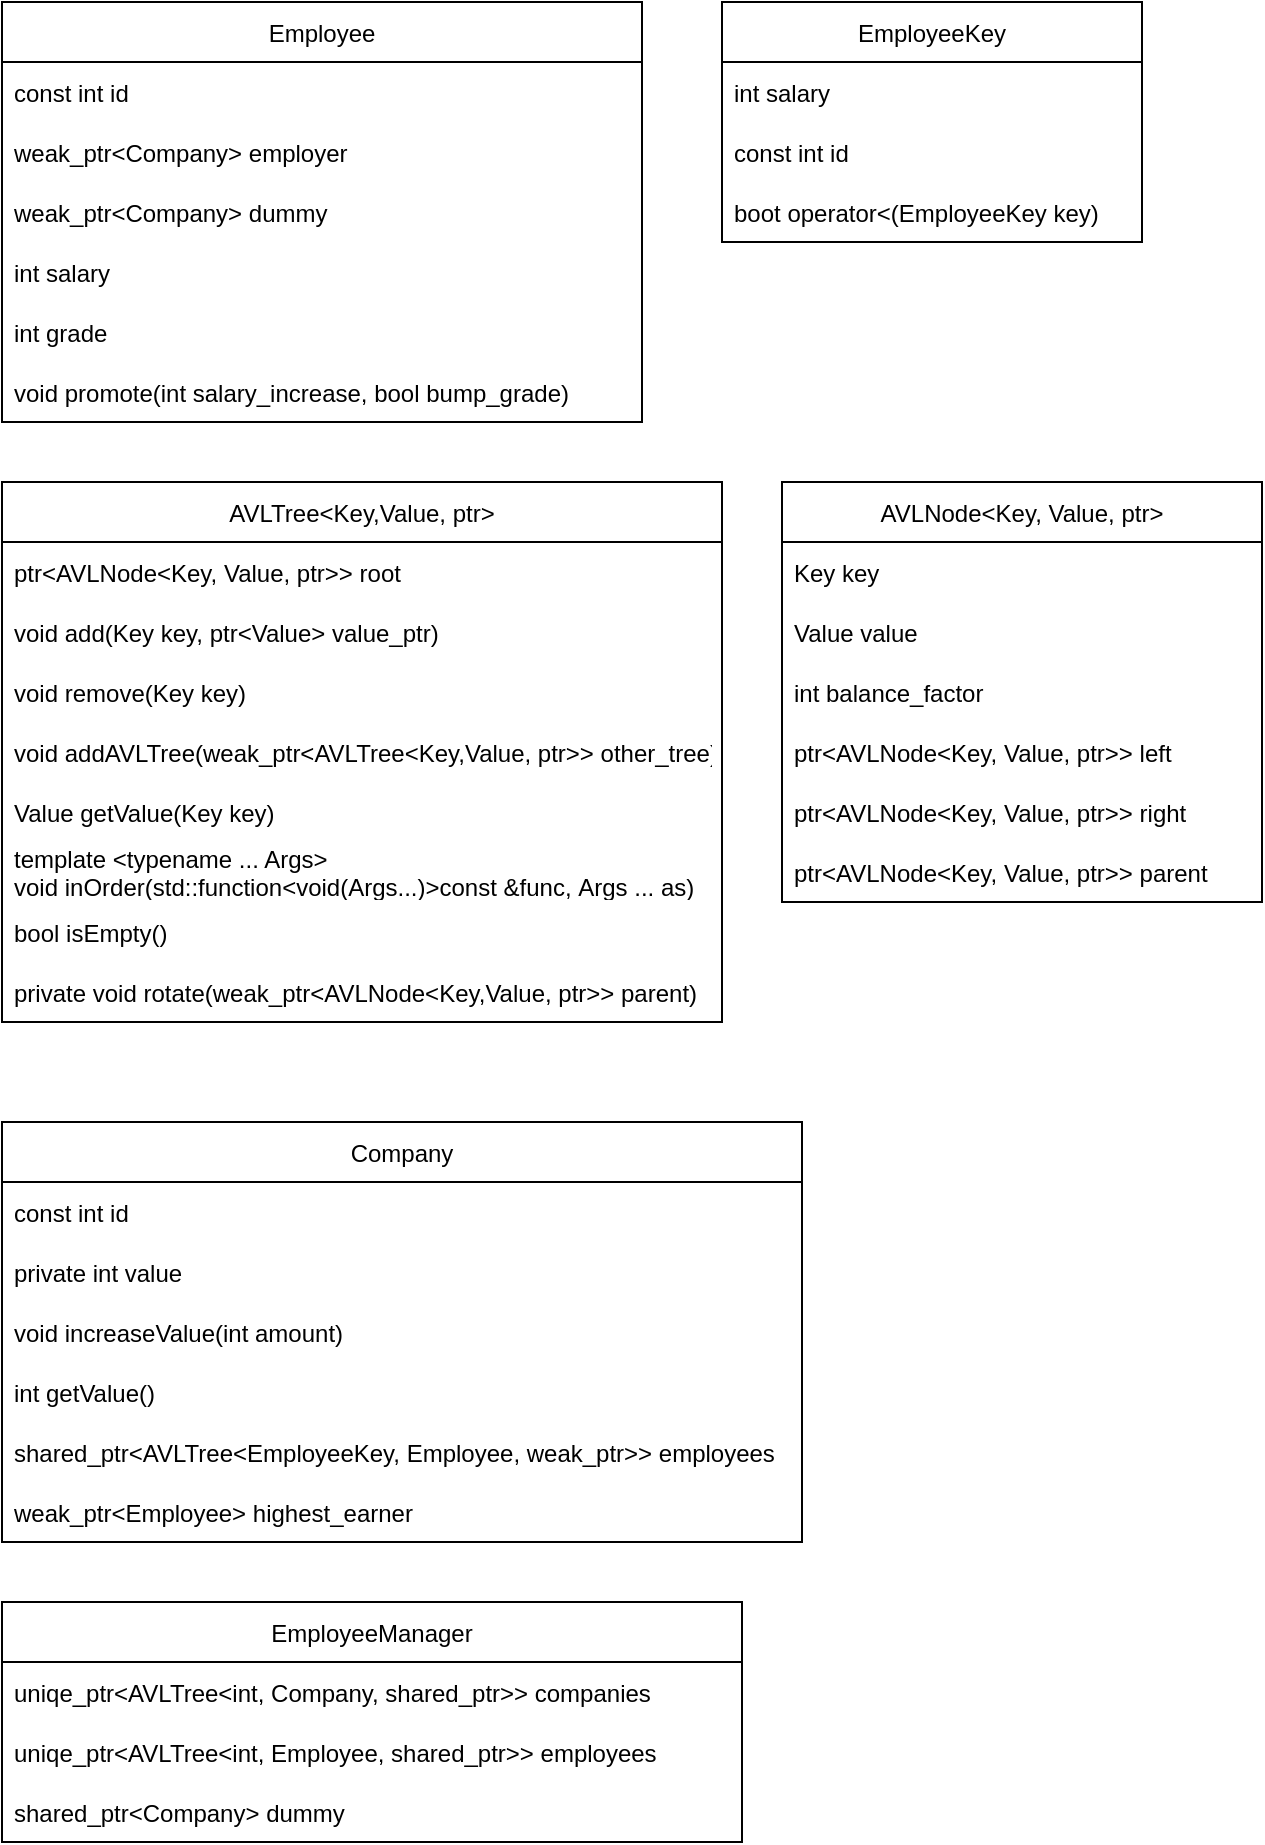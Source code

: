 <mxfile version="17.4.6" type="device"><diagram id="6FkEnTchNGpPIgg0y0L7" name="Page-1"><mxGraphModel dx="981" dy="576" grid="1" gridSize="10" guides="1" tooltips="1" connect="1" arrows="1" fold="1" page="1" pageScale="1" pageWidth="850" pageHeight="1100" math="0" shadow="0"><root><mxCell id="0"/><mxCell id="1" parent="0"/><mxCell id="yOsI8m10Czzsics0cBX6-1" value="Company" style="swimlane;fontStyle=0;childLayout=stackLayout;horizontal=1;startSize=30;horizontalStack=0;resizeParent=1;resizeParentMax=0;resizeLast=0;collapsible=1;marginBottom=0;" vertex="1" parent="1"><mxGeometry y="600" width="400" height="210" as="geometry"/></mxCell><mxCell id="yOsI8m10Czzsics0cBX6-2" value="const int id" style="text;strokeColor=none;fillColor=none;align=left;verticalAlign=middle;spacingLeft=4;spacingRight=4;overflow=hidden;points=[[0,0.5],[1,0.5]];portConstraint=eastwest;rotatable=0;" vertex="1" parent="yOsI8m10Czzsics0cBX6-1"><mxGeometry y="30" width="400" height="30" as="geometry"/></mxCell><mxCell id="yOsI8m10Czzsics0cBX6-3" value="private int value" style="text;strokeColor=none;fillColor=none;align=left;verticalAlign=middle;spacingLeft=4;spacingRight=4;overflow=hidden;points=[[0,0.5],[1,0.5]];portConstraint=eastwest;rotatable=0;" vertex="1" parent="yOsI8m10Czzsics0cBX6-1"><mxGeometry y="60" width="400" height="30" as="geometry"/></mxCell><mxCell id="yOsI8m10Czzsics0cBX6-47" value="void increaseValue(int amount)" style="text;strokeColor=none;fillColor=none;align=left;verticalAlign=middle;spacingLeft=4;spacingRight=4;overflow=hidden;points=[[0,0.5],[1,0.5]];portConstraint=eastwest;rotatable=0;" vertex="1" parent="yOsI8m10Czzsics0cBX6-1"><mxGeometry y="90" width="400" height="30" as="geometry"/></mxCell><mxCell id="yOsI8m10Czzsics0cBX6-46" value="int getValue()" style="text;strokeColor=none;fillColor=none;align=left;verticalAlign=middle;spacingLeft=4;spacingRight=4;overflow=hidden;points=[[0,0.5],[1,0.5]];portConstraint=eastwest;rotatable=0;" vertex="1" parent="yOsI8m10Czzsics0cBX6-1"><mxGeometry y="120" width="400" height="30" as="geometry"/></mxCell><mxCell id="yOsI8m10Czzsics0cBX6-4" value="shared_ptr&lt;AVLTree&lt;EmployeeKey, Employee, weak_ptr&gt;&gt; employees" style="text;strokeColor=none;fillColor=none;align=left;verticalAlign=middle;spacingLeft=4;spacingRight=4;overflow=hidden;points=[[0,0.5],[1,0.5]];portConstraint=eastwest;rotatable=0;" vertex="1" parent="yOsI8m10Czzsics0cBX6-1"><mxGeometry y="150" width="400" height="30" as="geometry"/></mxCell><mxCell id="yOsI8m10Czzsics0cBX6-5" value="weak_ptr&lt;Employee&gt; highest_earner" style="text;strokeColor=none;fillColor=none;align=left;verticalAlign=middle;spacingLeft=4;spacingRight=4;overflow=hidden;points=[[0,0.5],[1,0.5]];portConstraint=eastwest;rotatable=0;" vertex="1" parent="yOsI8m10Czzsics0cBX6-1"><mxGeometry y="180" width="400" height="30" as="geometry"/></mxCell><mxCell id="yOsI8m10Czzsics0cBX6-7" value="Employee" style="swimlane;fontStyle=0;childLayout=stackLayout;horizontal=1;startSize=30;horizontalStack=0;resizeParent=1;resizeParentMax=0;resizeLast=0;collapsible=1;marginBottom=0;" vertex="1" parent="1"><mxGeometry y="40" width="320" height="210" as="geometry"/></mxCell><mxCell id="yOsI8m10Czzsics0cBX6-8" value="const int id" style="text;strokeColor=none;fillColor=none;align=left;verticalAlign=middle;spacingLeft=4;spacingRight=4;overflow=hidden;points=[[0,0.5],[1,0.5]];portConstraint=eastwest;rotatable=0;" vertex="1" parent="yOsI8m10Czzsics0cBX6-7"><mxGeometry y="30" width="320" height="30" as="geometry"/></mxCell><mxCell id="yOsI8m10Czzsics0cBX6-9" value="weak_ptr&lt;Company&gt; employer" style="text;strokeColor=none;fillColor=none;align=left;verticalAlign=middle;spacingLeft=4;spacingRight=4;overflow=hidden;points=[[0,0.5],[1,0.5]];portConstraint=eastwest;rotatable=0;" vertex="1" parent="yOsI8m10Czzsics0cBX6-7"><mxGeometry y="60" width="320" height="30" as="geometry"/></mxCell><mxCell id="yOsI8m10Czzsics0cBX6-36" value="weak_ptr&lt;Company&gt; dummy" style="text;strokeColor=none;fillColor=none;align=left;verticalAlign=middle;spacingLeft=4;spacingRight=4;overflow=hidden;points=[[0,0.5],[1,0.5]];portConstraint=eastwest;rotatable=0;" vertex="1" parent="yOsI8m10Czzsics0cBX6-7"><mxGeometry y="90" width="320" height="30" as="geometry"/></mxCell><mxCell id="yOsI8m10Czzsics0cBX6-10" value="int salary" style="text;strokeColor=none;fillColor=none;align=left;verticalAlign=middle;spacingLeft=4;spacingRight=4;overflow=hidden;points=[[0,0.5],[1,0.5]];portConstraint=eastwest;rotatable=0;" vertex="1" parent="yOsI8m10Czzsics0cBX6-7"><mxGeometry y="120" width="320" height="30" as="geometry"/></mxCell><mxCell id="yOsI8m10Czzsics0cBX6-11" value="int grade" style="text;strokeColor=none;fillColor=none;align=left;verticalAlign=middle;spacingLeft=4;spacingRight=4;overflow=hidden;points=[[0,0.5],[1,0.5]];portConstraint=eastwest;rotatable=0;" vertex="1" parent="yOsI8m10Czzsics0cBX6-7"><mxGeometry y="150" width="320" height="30" as="geometry"/></mxCell><mxCell id="yOsI8m10Czzsics0cBX6-48" value="void promote(int salary_increase, bool bump_grade)" style="text;strokeColor=none;fillColor=none;align=left;verticalAlign=middle;spacingLeft=4;spacingRight=4;overflow=hidden;points=[[0,0.5],[1,0.5]];portConstraint=eastwest;rotatable=0;" vertex="1" parent="yOsI8m10Czzsics0cBX6-7"><mxGeometry y="180" width="320" height="30" as="geometry"/></mxCell><mxCell id="yOsI8m10Czzsics0cBX6-17" value="EmployeeKey" style="swimlane;fontStyle=0;childLayout=stackLayout;horizontal=1;startSize=30;horizontalStack=0;resizeParent=1;resizeParentMax=0;resizeLast=0;collapsible=1;marginBottom=0;" vertex="1" parent="1"><mxGeometry x="360" y="40" width="210" height="120" as="geometry"/></mxCell><mxCell id="yOsI8m10Czzsics0cBX6-18" value="int salary" style="text;strokeColor=none;fillColor=none;align=left;verticalAlign=middle;spacingLeft=4;spacingRight=4;overflow=hidden;points=[[0,0.5],[1,0.5]];portConstraint=eastwest;rotatable=0;" vertex="1" parent="yOsI8m10Czzsics0cBX6-17"><mxGeometry y="30" width="210" height="30" as="geometry"/></mxCell><mxCell id="yOsI8m10Czzsics0cBX6-19" value="const int id" style="text;strokeColor=none;fillColor=none;align=left;verticalAlign=middle;spacingLeft=4;spacingRight=4;overflow=hidden;points=[[0,0.5],[1,0.5]];portConstraint=eastwest;rotatable=0;" vertex="1" parent="yOsI8m10Czzsics0cBX6-17"><mxGeometry y="60" width="210" height="30" as="geometry"/></mxCell><mxCell id="yOsI8m10Czzsics0cBX6-49" value="boot operator&lt;(EmployeeKey key)" style="text;strokeColor=none;fillColor=none;align=left;verticalAlign=middle;spacingLeft=4;spacingRight=4;overflow=hidden;points=[[0,0.5],[1,0.5]];portConstraint=eastwest;rotatable=0;" vertex="1" parent="yOsI8m10Czzsics0cBX6-17"><mxGeometry y="90" width="210" height="30" as="geometry"/></mxCell><mxCell id="yOsI8m10Czzsics0cBX6-21" value="EmployeeManager" style="swimlane;fontStyle=0;childLayout=stackLayout;horizontal=1;startSize=30;horizontalStack=0;resizeParent=1;resizeParentMax=0;resizeLast=0;collapsible=1;marginBottom=0;" vertex="1" parent="1"><mxGeometry y="840" width="370" height="120" as="geometry"/></mxCell><mxCell id="yOsI8m10Czzsics0cBX6-22" value="uniqe_ptr&lt;AVLTree&lt;int, Company, shared_ptr&gt;&gt; companies" style="text;strokeColor=none;fillColor=none;align=left;verticalAlign=middle;spacingLeft=4;spacingRight=4;overflow=hidden;points=[[0,0.5],[1,0.5]];portConstraint=eastwest;rotatable=0;" vertex="1" parent="yOsI8m10Czzsics0cBX6-21"><mxGeometry y="30" width="370" height="30" as="geometry"/></mxCell><mxCell id="yOsI8m10Czzsics0cBX6-23" value="uniqe_ptr&lt;AVLTree&lt;int, Employee, shared_ptr&gt;&gt; employees" style="text;strokeColor=none;fillColor=none;align=left;verticalAlign=middle;spacingLeft=4;spacingRight=4;overflow=hidden;points=[[0,0.5],[1,0.5]];portConstraint=eastwest;rotatable=0;" vertex="1" parent="yOsI8m10Czzsics0cBX6-21"><mxGeometry y="60" width="370" height="30" as="geometry"/></mxCell><mxCell id="yOsI8m10Czzsics0cBX6-25" value="shared_ptr&lt;Company&gt; dummy" style="text;strokeColor=none;fillColor=none;align=left;verticalAlign=middle;spacingLeft=4;spacingRight=4;overflow=hidden;points=[[0,0.5],[1,0.5]];portConstraint=eastwest;rotatable=0;" vertex="1" parent="yOsI8m10Czzsics0cBX6-21"><mxGeometry y="90" width="370" height="30" as="geometry"/></mxCell><mxCell id="yOsI8m10Czzsics0cBX6-26" value="AVLTree&lt;Key,Value, ptr&gt;" style="swimlane;fontStyle=0;childLayout=stackLayout;horizontal=1;startSize=30;horizontalStack=0;resizeParent=1;resizeParentMax=0;resizeLast=0;collapsible=1;marginBottom=0;" vertex="1" parent="1"><mxGeometry y="280" width="360" height="270" as="geometry"/></mxCell><mxCell id="yOsI8m10Czzsics0cBX6-27" value="ptr&lt;AVLNode&lt;Key, Value, ptr&gt;&gt; root" style="text;strokeColor=none;fillColor=none;align=left;verticalAlign=middle;spacingLeft=4;spacingRight=4;overflow=hidden;points=[[0,0.5],[1,0.5]];portConstraint=eastwest;rotatable=0;" vertex="1" parent="yOsI8m10Czzsics0cBX6-26"><mxGeometry y="30" width="360" height="30" as="geometry"/></mxCell><mxCell id="yOsI8m10Czzsics0cBX6-40" value="void add(Key key, ptr&lt;Value&gt; value_ptr)" style="text;strokeColor=none;fillColor=none;align=left;verticalAlign=middle;spacingLeft=4;spacingRight=4;overflow=hidden;points=[[0,0.5],[1,0.5]];portConstraint=eastwest;rotatable=0;" vertex="1" parent="yOsI8m10Czzsics0cBX6-26"><mxGeometry y="60" width="360" height="30" as="geometry"/></mxCell><mxCell id="yOsI8m10Czzsics0cBX6-41" value="void remove(Key key)" style="text;strokeColor=none;fillColor=none;align=left;verticalAlign=middle;spacingLeft=4;spacingRight=4;overflow=hidden;points=[[0,0.5],[1,0.5]];portConstraint=eastwest;rotatable=0;" vertex="1" parent="yOsI8m10Czzsics0cBX6-26"><mxGeometry y="90" width="360" height="30" as="geometry"/></mxCell><mxCell id="yOsI8m10Czzsics0cBX6-43" value="void addAVLTree(weak_ptr&lt;AVLTree&lt;Key,Value, ptr&gt;&gt; other_tree)" style="text;strokeColor=none;fillColor=none;align=left;verticalAlign=middle;spacingLeft=4;spacingRight=4;overflow=hidden;points=[[0,0.5],[1,0.5]];portConstraint=eastwest;rotatable=0;" vertex="1" parent="yOsI8m10Czzsics0cBX6-26"><mxGeometry y="120" width="360" height="30" as="geometry"/></mxCell><mxCell id="yOsI8m10Czzsics0cBX6-45" value="Value getValue(Key key)" style="text;strokeColor=none;fillColor=none;align=left;verticalAlign=middle;spacingLeft=4;spacingRight=4;overflow=hidden;points=[[0,0.5],[1,0.5]];portConstraint=eastwest;rotatable=0;" vertex="1" parent="yOsI8m10Czzsics0cBX6-26"><mxGeometry y="150" width="360" height="30" as="geometry"/></mxCell><mxCell id="yOsI8m10Czzsics0cBX6-44" value="template &lt;typename ... Args&gt;&#10;void inOrder(std::function&lt;void(Args...)&gt;const &amp;func, Args ... as)" style="text;strokeColor=none;fillColor=none;align=left;verticalAlign=middle;spacingLeft=4;spacingRight=4;overflow=hidden;points=[[0,0.5],[1,0.5]];portConstraint=eastwest;rotatable=0;" vertex="1" parent="yOsI8m10Czzsics0cBX6-26"><mxGeometry y="180" width="360" height="30" as="geometry"/></mxCell><mxCell id="yOsI8m10Czzsics0cBX6-42" value="bool isEmpty()" style="text;strokeColor=none;fillColor=none;align=left;verticalAlign=middle;spacingLeft=4;spacingRight=4;overflow=hidden;points=[[0,0.5],[1,0.5]];portConstraint=eastwest;rotatable=0;" vertex="1" parent="yOsI8m10Czzsics0cBX6-26"><mxGeometry y="210" width="360" height="30" as="geometry"/></mxCell><mxCell id="yOsI8m10Czzsics0cBX6-38" value="private void rotate(weak_ptr&lt;AVLNode&lt;Key,Value, ptr&gt;&gt; parent)" style="text;strokeColor=none;fillColor=none;align=left;verticalAlign=middle;spacingLeft=4;spacingRight=4;overflow=hidden;points=[[0,0.5],[1,0.5]];portConstraint=eastwest;rotatable=0;" vertex="1" parent="yOsI8m10Czzsics0cBX6-26"><mxGeometry y="240" width="360" height="30" as="geometry"/></mxCell><mxCell id="yOsI8m10Czzsics0cBX6-30" value="AVLNode&lt;Key, Value, ptr&gt;" style="swimlane;fontStyle=0;childLayout=stackLayout;horizontal=1;startSize=30;horizontalStack=0;resizeParent=1;resizeParentMax=0;resizeLast=0;collapsible=1;marginBottom=0;" vertex="1" parent="1"><mxGeometry x="390" y="280" width="240" height="210" as="geometry"/></mxCell><mxCell id="yOsI8m10Czzsics0cBX6-31" value="Key key" style="text;strokeColor=none;fillColor=none;align=left;verticalAlign=middle;spacingLeft=4;spacingRight=4;overflow=hidden;points=[[0,0.5],[1,0.5]];portConstraint=eastwest;rotatable=0;" vertex="1" parent="yOsI8m10Czzsics0cBX6-30"><mxGeometry y="30" width="240" height="30" as="geometry"/></mxCell><mxCell id="yOsI8m10Czzsics0cBX6-32" value="Value value" style="text;strokeColor=none;fillColor=none;align=left;verticalAlign=middle;spacingLeft=4;spacingRight=4;overflow=hidden;points=[[0,0.5],[1,0.5]];portConstraint=eastwest;rotatable=0;" vertex="1" parent="yOsI8m10Czzsics0cBX6-30"><mxGeometry y="60" width="240" height="30" as="geometry"/></mxCell><mxCell id="yOsI8m10Czzsics0cBX6-39" value="int balance_factor" style="text;strokeColor=none;fillColor=none;align=left;verticalAlign=middle;spacingLeft=4;spacingRight=4;overflow=hidden;points=[[0,0.5],[1,0.5]];portConstraint=eastwest;rotatable=0;" vertex="1" parent="yOsI8m10Czzsics0cBX6-30"><mxGeometry y="90" width="240" height="30" as="geometry"/></mxCell><mxCell id="yOsI8m10Czzsics0cBX6-33" value="ptr&lt;AVLNode&lt;Key, Value, ptr&gt;&gt; left" style="text;strokeColor=none;fillColor=none;align=left;verticalAlign=middle;spacingLeft=4;spacingRight=4;overflow=hidden;points=[[0,0.5],[1,0.5]];portConstraint=eastwest;rotatable=0;" vertex="1" parent="yOsI8m10Czzsics0cBX6-30"><mxGeometry y="120" width="240" height="30" as="geometry"/></mxCell><mxCell id="yOsI8m10Czzsics0cBX6-35" value="ptr&lt;AVLNode&lt;Key, Value, ptr&gt;&gt; right" style="text;strokeColor=none;fillColor=none;align=left;verticalAlign=middle;spacingLeft=4;spacingRight=4;overflow=hidden;points=[[0,0.5],[1,0.5]];portConstraint=eastwest;rotatable=0;" vertex="1" parent="yOsI8m10Czzsics0cBX6-30"><mxGeometry y="150" width="240" height="30" as="geometry"/></mxCell><mxCell id="yOsI8m10Czzsics0cBX6-34" value="ptr&lt;AVLNode&lt;Key, Value, ptr&gt;&gt; parent" style="text;strokeColor=none;fillColor=none;align=left;verticalAlign=middle;spacingLeft=4;spacingRight=4;overflow=hidden;points=[[0,0.5],[1,0.5]];portConstraint=eastwest;rotatable=0;" vertex="1" parent="yOsI8m10Czzsics0cBX6-30"><mxGeometry y="180" width="240" height="30" as="geometry"/></mxCell></root></mxGraphModel></diagram></mxfile>